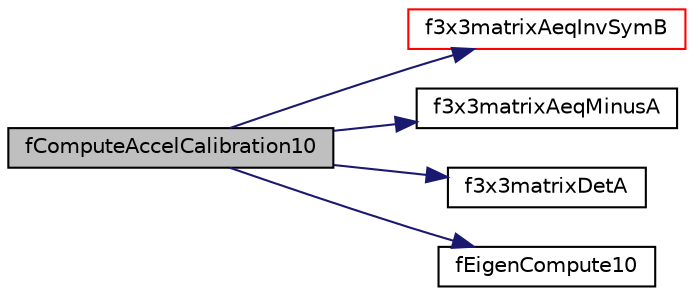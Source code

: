 digraph "fComputeAccelCalibration10"
{
  edge [fontname="Helvetica",fontsize="10",labelfontname="Helvetica",labelfontsize="10"];
  node [fontname="Helvetica",fontsize="10",shape=record];
  rankdir="LR";
  Node0 [label="fComputeAccelCalibration10",height=0.2,width=0.4,color="black", fillcolor="grey75", style="filled", fontcolor="black"];
  Node0 -> Node1 [color="midnightblue",fontsize="10",style="solid",fontname="Helvetica"];
  Node1 [label="f3x3matrixAeqInvSymB",height=0.2,width=0.4,color="red", fillcolor="white", style="filled",URL="$matrix_8c.html#a95d2ac82a68706e246b4cdd516f9378f"];
  Node0 -> Node3 [color="midnightblue",fontsize="10",style="solid",fontname="Helvetica"];
  Node3 [label="f3x3matrixAeqMinusA",height=0.2,width=0.4,color="black", fillcolor="white", style="filled",URL="$matrix_8c.html#a810b959d44c67c3cd94347fe34d02d96",tooltip="function negates all elements of 3x3 matrix A "];
  Node0 -> Node4 [color="midnightblue",fontsize="10",style="solid",fontname="Helvetica"];
  Node4 [label="f3x3matrixDetA",height=0.2,width=0.4,color="black", fillcolor="white", style="filled",URL="$matrix_8c.html#a661c761f004eb9f4b050f201b0991004",tooltip="function calculates the determinant of a 3x3 matrix "];
  Node0 -> Node5 [color="midnightblue",fontsize="10",style="solid",fontname="Helvetica"];
  Node5 [label="fEigenCompute10",height=0.2,width=0.4,color="black", fillcolor="white", style="filled",URL="$matrix_8c.html#ad339757b32a57fddf1b820b8921a7903"];
}
